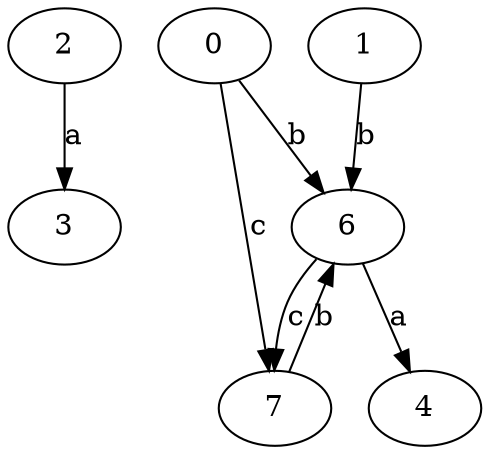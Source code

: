 strict digraph  {
2;
3;
4;
0;
6;
1;
7;
2 -> 3  [label=a];
0 -> 6  [label=b];
0 -> 7  [label=c];
6 -> 4  [label=a];
6 -> 7  [label=c];
1 -> 6  [label=b];
7 -> 6  [label=b];
}
